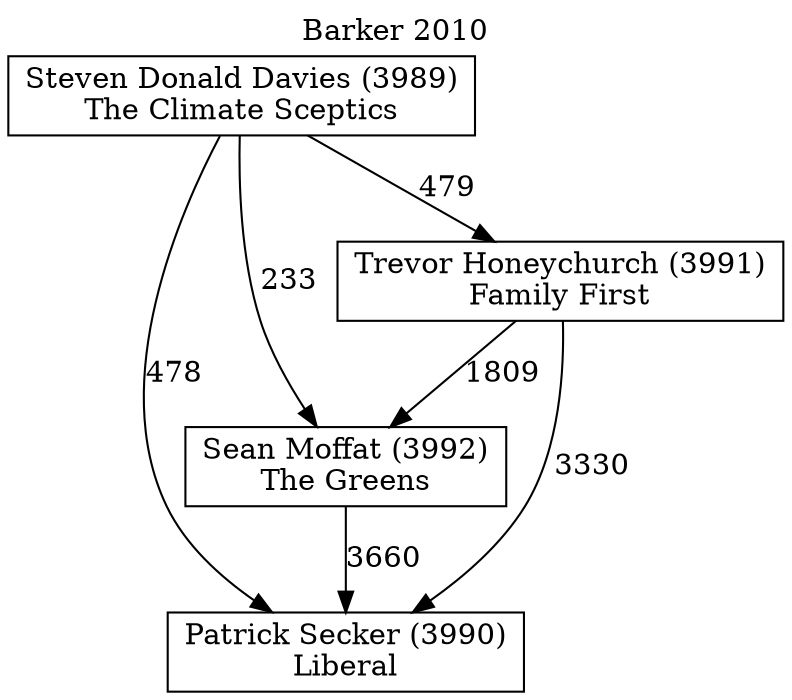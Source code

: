 // House preference flow
digraph "Patrick Secker (3990)_Barker_2010" {
	graph [label="Barker 2010" labelloc=t mclimit=10]
	node [shape=box]
	"Patrick Secker (3990)" [label="Patrick Secker (3990)
Liberal"]
	"Sean Moffat (3992)" [label="Sean Moffat (3992)
The Greens"]
	"Trevor Honeychurch (3991)" [label="Trevor Honeychurch (3991)
Family First"]
	"Steven Donald Davies (3989)" [label="Steven Donald Davies (3989)
The Climate Sceptics"]
	"Sean Moffat (3992)" -> "Patrick Secker (3990)" [label=3660]
	"Trevor Honeychurch (3991)" -> "Sean Moffat (3992)" [label=1809]
	"Steven Donald Davies (3989)" -> "Trevor Honeychurch (3991)" [label=479]
	"Trevor Honeychurch (3991)" -> "Patrick Secker (3990)" [label=3330]
	"Steven Donald Davies (3989)" -> "Patrick Secker (3990)" [label=478]
	"Steven Donald Davies (3989)" -> "Sean Moffat (3992)" [label=233]
}
